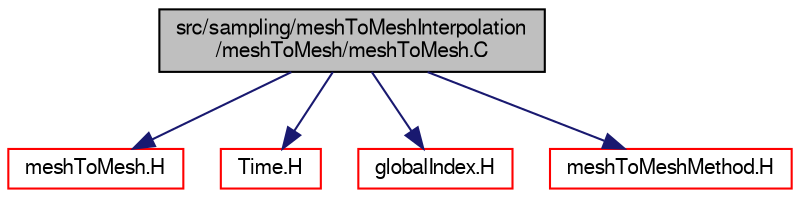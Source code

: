 digraph "src/sampling/meshToMeshInterpolation/meshToMesh/meshToMesh.C"
{
  bgcolor="transparent";
  edge [fontname="FreeSans",fontsize="10",labelfontname="FreeSans",labelfontsize="10"];
  node [fontname="FreeSans",fontsize="10",shape=record];
  Node0 [label="src/sampling/meshToMeshInterpolation\l/meshToMesh/meshToMesh.C",height=0.2,width=0.4,color="black", fillcolor="grey75", style="filled", fontcolor="black"];
  Node0 -> Node1 [color="midnightblue",fontsize="10",style="solid",fontname="FreeSans"];
  Node1 [label="meshToMesh.H",height=0.2,width=0.4,color="red",URL="$a14555.html"];
  Node0 -> Node252 [color="midnightblue",fontsize="10",style="solid",fontname="FreeSans"];
  Node252 [label="Time.H",height=0.2,width=0.4,color="red",URL="$a09311.html"];
  Node0 -> Node248 [color="midnightblue",fontsize="10",style="solid",fontname="FreeSans"];
  Node248 [label="globalIndex.H",height=0.2,width=0.4,color="red",URL="$a11522.html"];
  Node0 -> Node288 [color="midnightblue",fontsize="10",style="solid",fontname="FreeSans"];
  Node288 [label="meshToMeshMethod.H",height=0.2,width=0.4,color="red",URL="$a14543.html"];
}
